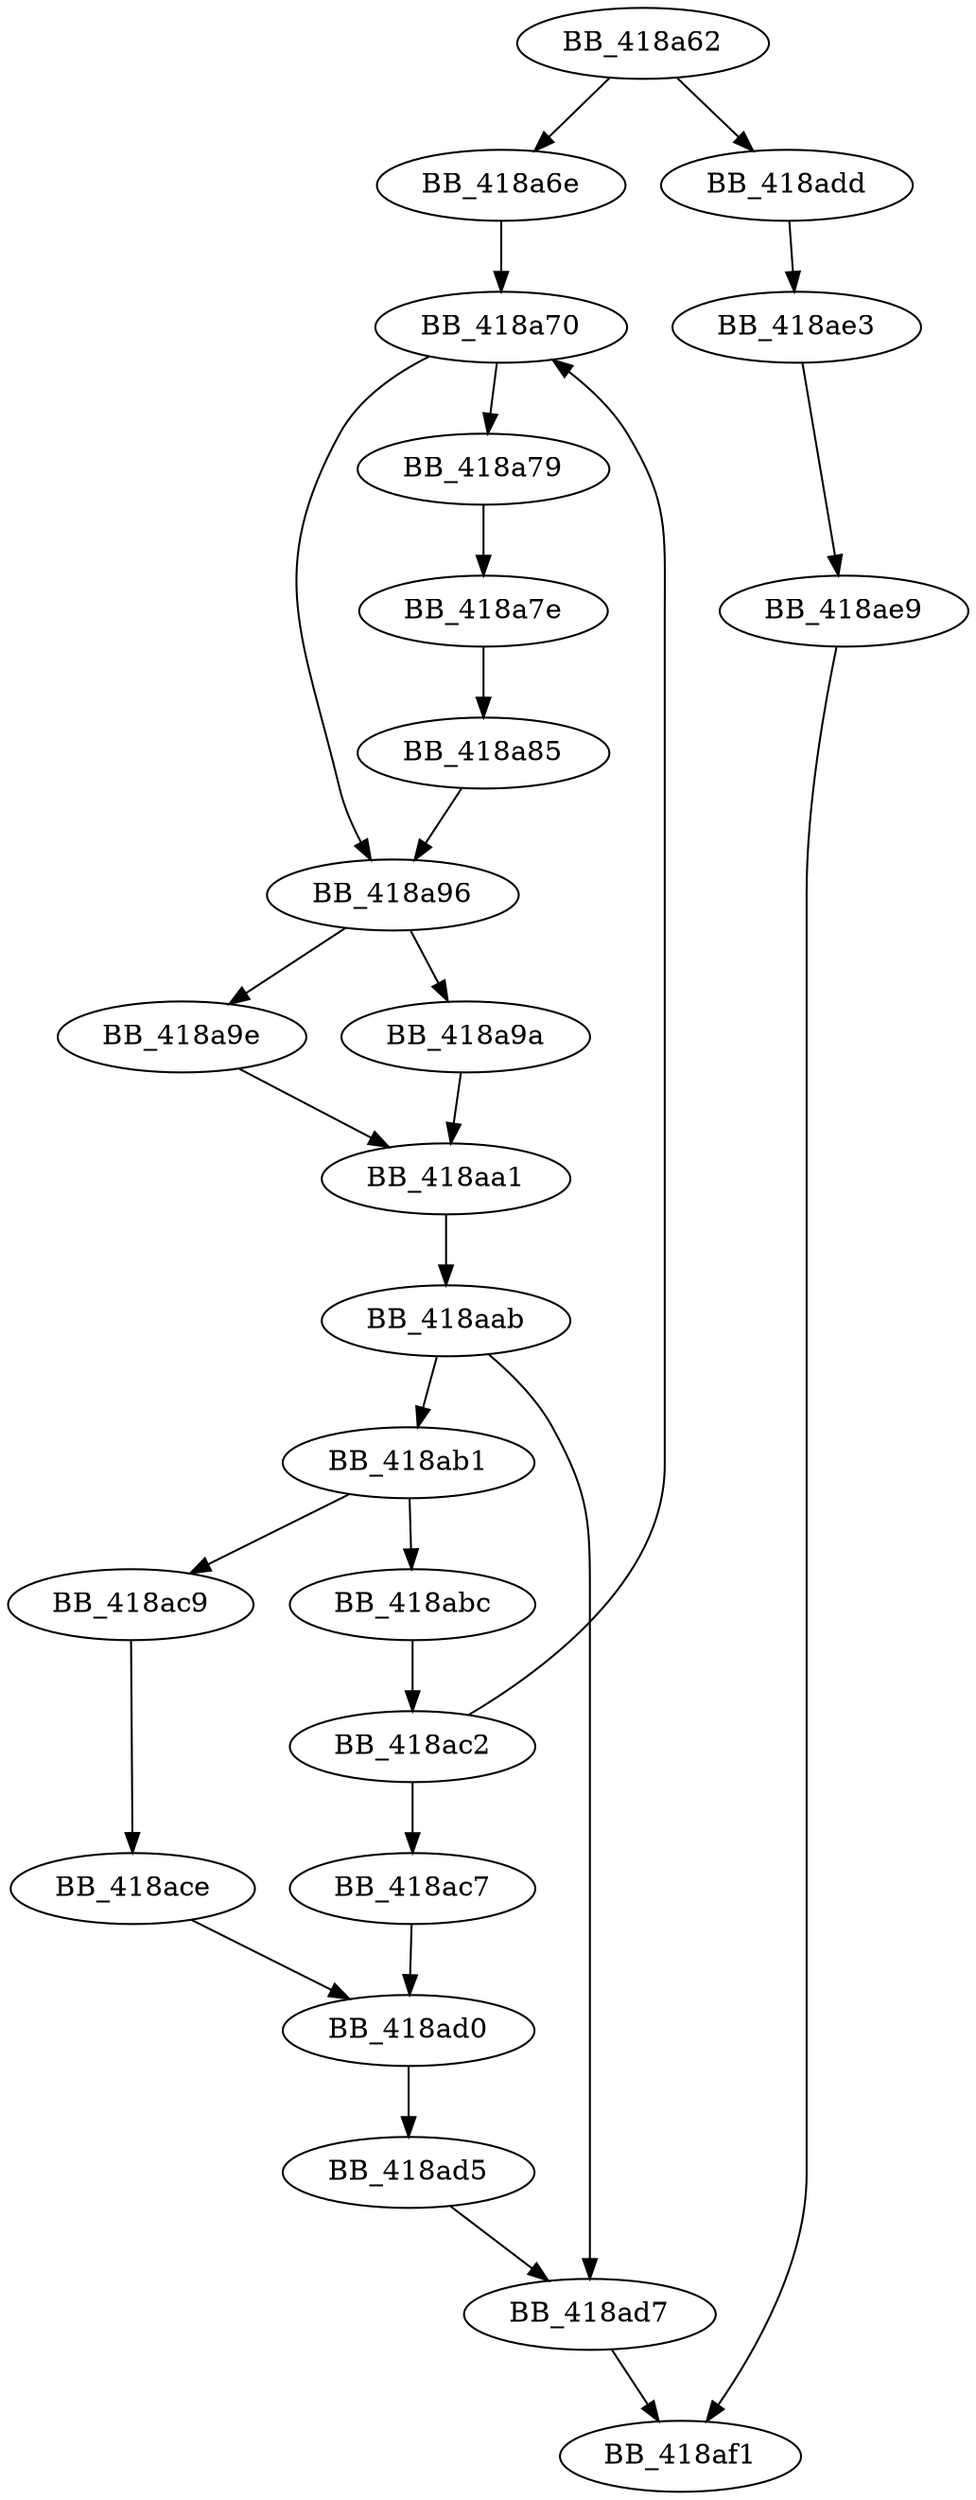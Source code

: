 DiGraph _malloc{
BB_418a62->BB_418a6e
BB_418a62->BB_418add
BB_418a6e->BB_418a70
BB_418a70->BB_418a79
BB_418a70->BB_418a96
BB_418a79->BB_418a7e
BB_418a7e->BB_418a85
BB_418a85->BB_418a96
BB_418a96->BB_418a9a
BB_418a96->BB_418a9e
BB_418a9a->BB_418aa1
BB_418a9e->BB_418aa1
BB_418aa1->BB_418aab
BB_418aab->BB_418ab1
BB_418aab->BB_418ad7
BB_418ab1->BB_418abc
BB_418ab1->BB_418ac9
BB_418abc->BB_418ac2
BB_418ac2->BB_418a70
BB_418ac2->BB_418ac7
BB_418ac7->BB_418ad0
BB_418ac9->BB_418ace
BB_418ace->BB_418ad0
BB_418ad0->BB_418ad5
BB_418ad5->BB_418ad7
BB_418ad7->BB_418af1
BB_418add->BB_418ae3
BB_418ae3->BB_418ae9
BB_418ae9->BB_418af1
}
